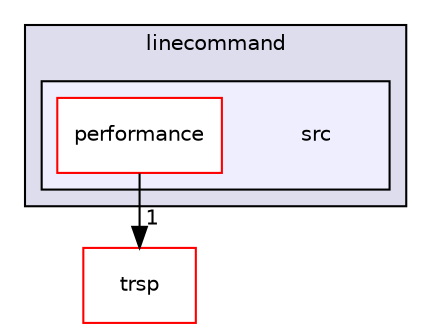 digraph "/home/vicky/pgrouting/pgrouting/pgrouting/src/linecommand/src" {
  compound=true
  node [ fontsize="10", fontname="Helvetica"];
  edge [ labelfontsize="10", labelfontname="Helvetica"];
  subgraph clusterdir_d00ce88a1fe87f5e8ffa8e1a7be5e0a5 {
    graph [ bgcolor="#ddddee", pencolor="black", label="linecommand" fontname="Helvetica", fontsize="10", URL="dir_d00ce88a1fe87f5e8ffa8e1a7be5e0a5.html"]
  subgraph clusterdir_6f513041d2f60412f8dae41f44763875 {
    graph [ bgcolor="#eeeeff", pencolor="black", label="" URL="dir_6f513041d2f60412f8dae41f44763875.html"];
    dir_6f513041d2f60412f8dae41f44763875 [shape=plaintext label="src"];
    dir_e8b42ff1af0152a05c31ecc701d9ae0c [shape=box label="performance" color="red" fillcolor="white" style="filled" URL="dir_e8b42ff1af0152a05c31ecc701d9ae0c.html"];
  }
  }
  dir_3ff9a90ff40b28e0f207f5cd80dcba32 [shape=box label="trsp" fillcolor="white" style="filled" color="red" URL="dir_3ff9a90ff40b28e0f207f5cd80dcba32.html"];
  dir_e8b42ff1af0152a05c31ecc701d9ae0c->dir_3ff9a90ff40b28e0f207f5cd80dcba32 [headlabel="1", labeldistance=1.5 headhref="dir_000062_000070.html"];
}

